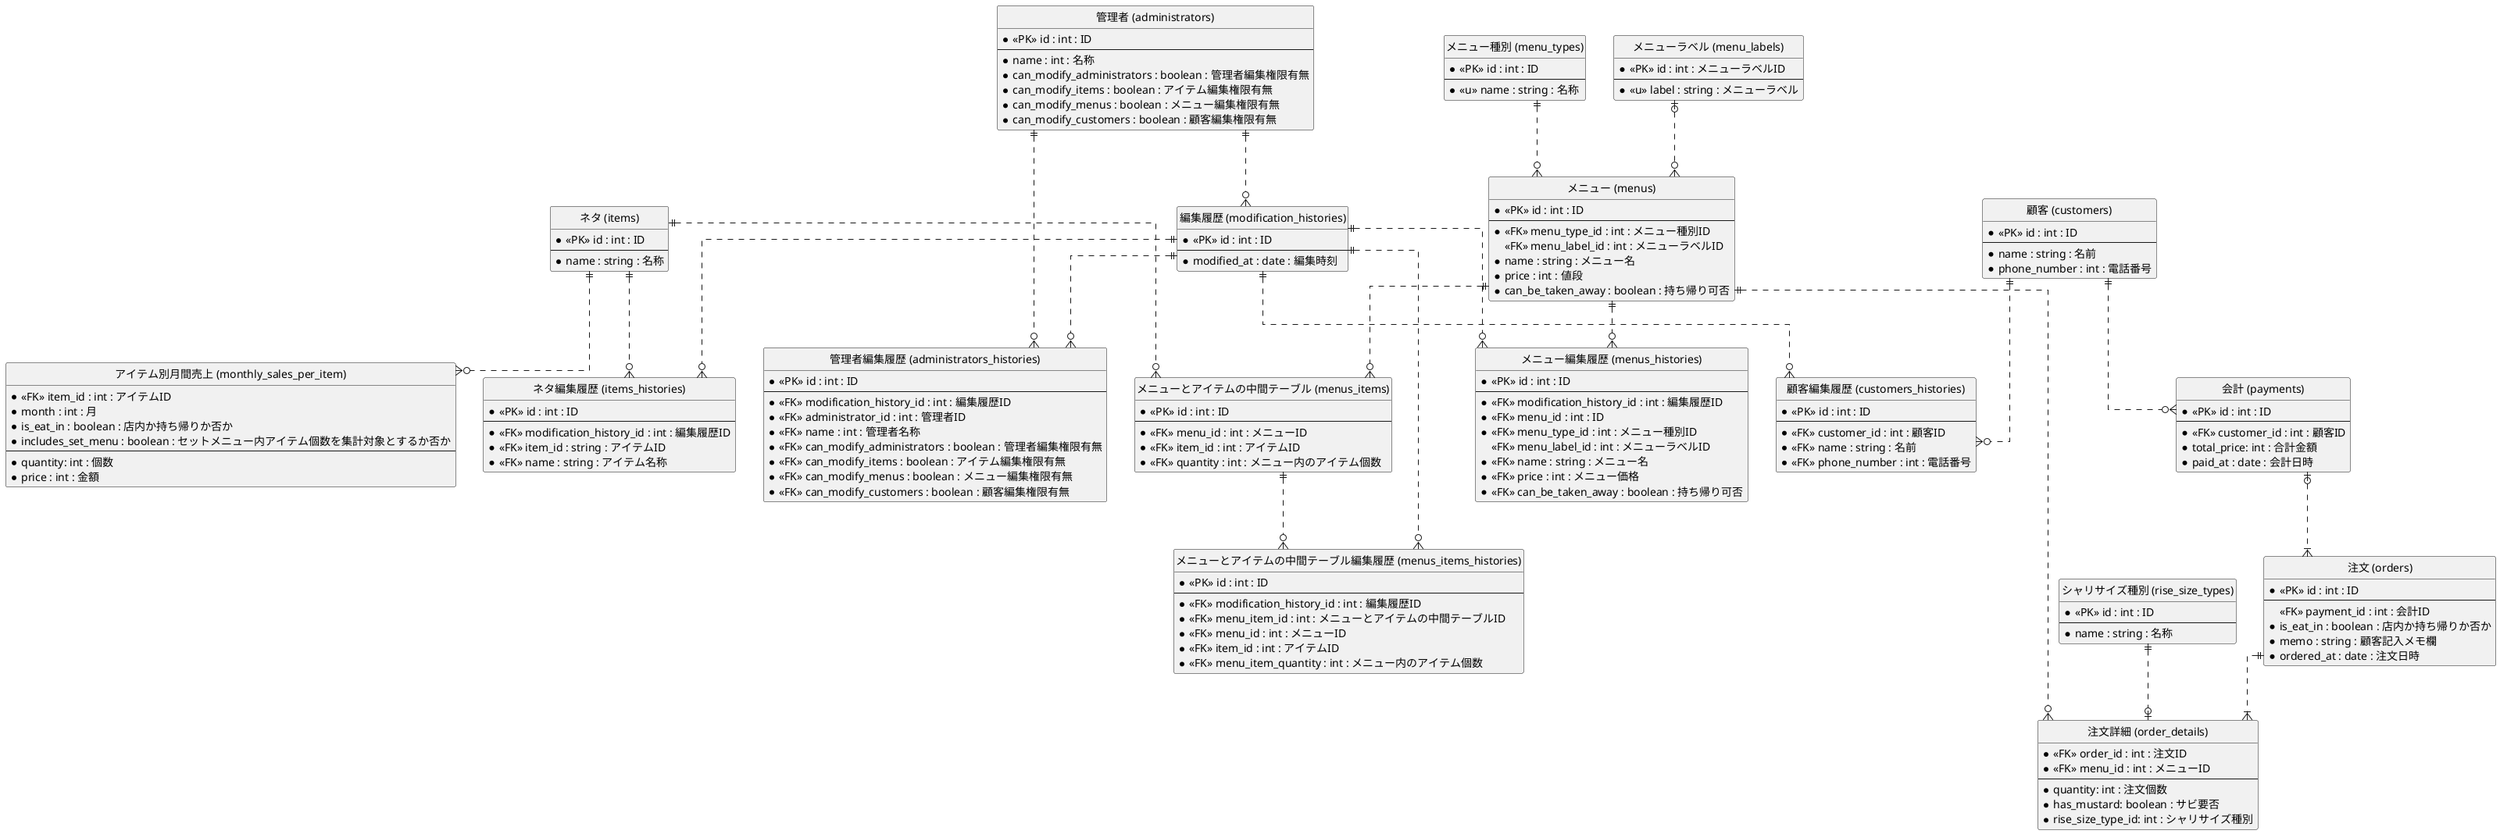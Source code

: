 @startuml sushi
 hide circle
 skinparam linetype ortho
 
 entity "管理者 (administrators)" as administrators {
     * <<PK>> id : int : ID
     --
     * name : int : 名称
     * can_modify_administrators : boolean : 管理者編集権限有無
     * can_modify_items : boolean : アイテム編集権限有無
     * can_modify_menus : boolean : メニュー編集権限有無
     * can_modify_customers : boolean : 顧客編集権限有無
 }

 entity "編集履歴 (modification_histories)" as modification_histories {
     * <<PK>> id : int : ID
     --
     * modified_at : date : 編集時刻
 }

  entity "管理者編集履歴 (administrators_histories)" as administrators_histories {
     * <<PK>> id : int : ID
     --
     * <<FK>> modification_history_id : int : 編集履歴ID
     * <<FK>> administrator_id : int : 管理者ID
     * <<FK>> name : int : 管理者名称
     * <<FK>> can_modify_administrators : boolean : 管理者編集権限有無
     * <<FK>> can_modify_items : boolean : アイテム編集権限有無
     * <<FK>> can_modify_menus : boolean : メニュー編集権限有無
     * <<FK>> can_modify_customers : boolean : 顧客編集権限有無
 }

 entity "ネタ (items)" as items {
     * <<PK>> id : int : ID
     --
     * name : string : 名称
 }

 entity "ネタ編集履歴 (items_histories)" as items_histories {
     * <<PK>> id : int : ID
     --
     * <<FK>> modification_history_id : int : 編集履歴ID
     * <<FK>> item_id : string : アイテムID
     * <<FK>> name : string : アイテム名称
 }

 entity "メニューとアイテムの中間テーブル編集履歴 (menus_items_histories)" as menus_items_histories {
     * <<PK>> id : int : ID
     --
     * <<FK>> modification_history_id : int : 編集履歴ID
     * <<FK>> menu_item_id : int : メニューとアイテムの中間テーブルID
     * <<FK>> menu_id : int : メニューID
     * <<FK>> item_id : int : アイテムID
     * <<FK>> menu_item_quantity : int : メニュー内のアイテム個数
 }

 entity "メニューとアイテムの中間テーブル (menus_items)" as menus_items {
     * <<PK>> id : int : ID
     --
     * <<FK>> menu_id : int : メニューID
     * <<FK>> item_id : int : アイテムID
     * <<FK>> quantity : int : メニュー内のアイテム個数
 }

 entity "メニュー編集履歴 (menus_histories)" as menus_histories {
     * <<PK>> id : int : ID
     --
     * <<FK>> modification_history_id : int : 編集履歴ID
     * <<FK>> menu_id : int : ID
     * <<FK>> menu_type_id : int : メニュー種別ID
     <<FK>> menu_label_id : int : メニューラベルID
     * <<FK>> name : string : メニュー名
     * <<FK>> price : int : メニュー価格
     * <<FK>> can_be_taken_away : boolean : 持ち帰り可否
 }

 entity "メニュー (menus)" as menus {
     * <<PK>> id : int : ID
     --
     * <<FK>> menu_type_id : int : メニュー種別ID
     <<FK>> menu_label_id : int : メニューラベルID
     * name : string : メニュー名
     * price : int : 値段
     * can_be_taken_away : boolean : 持ち帰り可否
 }

 entity "メニュー種別 (menu_types)" as menu_types {
     * <<PK>> id : int : ID
     --
     * <<u>> name : string : 名称
 }

 entity "メニューラベル (menu_labels)" as menu_labels {
     * <<PK>> id : int : メニューラベルID
     --
     * <<u>> label : string : メニューラベル
 }

 entity "顧客編集履歴 (customers_histories)" as customers_histories {
     * <<PK>> id : int : ID
     --
     * <<FK>> customer_id : int : 顧客ID
     * <<FK>> name : string : 名前
     * <<FK>> phone_number : int : 電話番号
 }

 entity "顧客 (customers)" as customers {
     * <<PK>> id : int : ID
     --
     * name : string : 名前
     * phone_number : int : 電話番号
 }

 entity "シャリサイズ種別 (rise_size_types)" as rise_size_types {
     * <<PK>> id : int : ID
     --
     * name : string : 名称
 }

entity "注文 (orders)" as orders {
     * <<PK>> id : int : ID
     --
     <<FK>> payment_id : int : 会計ID
     * is_eat_in : boolean : 店内か持ち帰りか否か
     * memo : string : 顧客記入メモ欄
     * ordered_at : date : 注文日時
}

entity "会計 (payments)" as payments {
     * <<PK>> id : int : ID
     --
     * <<FK>> customer_id : int : 顧客ID
     * total_price: int : 合計金額
     * paid_at : date : 会計日時
}

 entity "注文詳細 (order_details)" as order_details {
     * <<FK>> order_id : int : 注文ID
     * <<FK>> menu_id : int : メニューID
     --
     * quantity: int : 注文個数
     * has_mustard: boolean : サビ要否
     * rise_size_type_id: int : シャリサイズ種別
 }

 entity "アイテム別月間売上 (monthly_sales_per_item)" as monthly_sales_per_item {
     * <<FK>> item_id : int : アイテムID
     * month : int : 月
     * is_eat_in : boolean : 店内か持ち帰りか否か
     * includes_set_menu : boolean : セットメニュー内アイテム個数を集計対象とするか否か
     --
     * quantity: int : 個数
     * price : int : 金額
 }

customers ||..o{ payments
payments |o..|{ orders
orders ||..|{ order_details
rise_size_types ||..o| order_details
menus ||..o{ order_details
menu_types ||..o{ menus
menu_labels |o..o{ menus
menus ||..o{ menus_items
items ||..o{ menus_items
items ||..o{ monthly_sales_per_item
administrators ||..o{ modification_histories
modification_histories ||..o{ administrators_histories
modification_histories ||..o{ items_histories
modification_histories ||..o{ menus_items_histories
modification_histories ||..o{ menus_histories
modification_histories ||..o{ customers_histories
administrators ||..o{ administrators_histories
items ||..o{ items_histories
menus_items ||..o{ menus_items_histories
menus ||..o{ menus_histories
customers ||..o{ customers_histories

 @enduml

